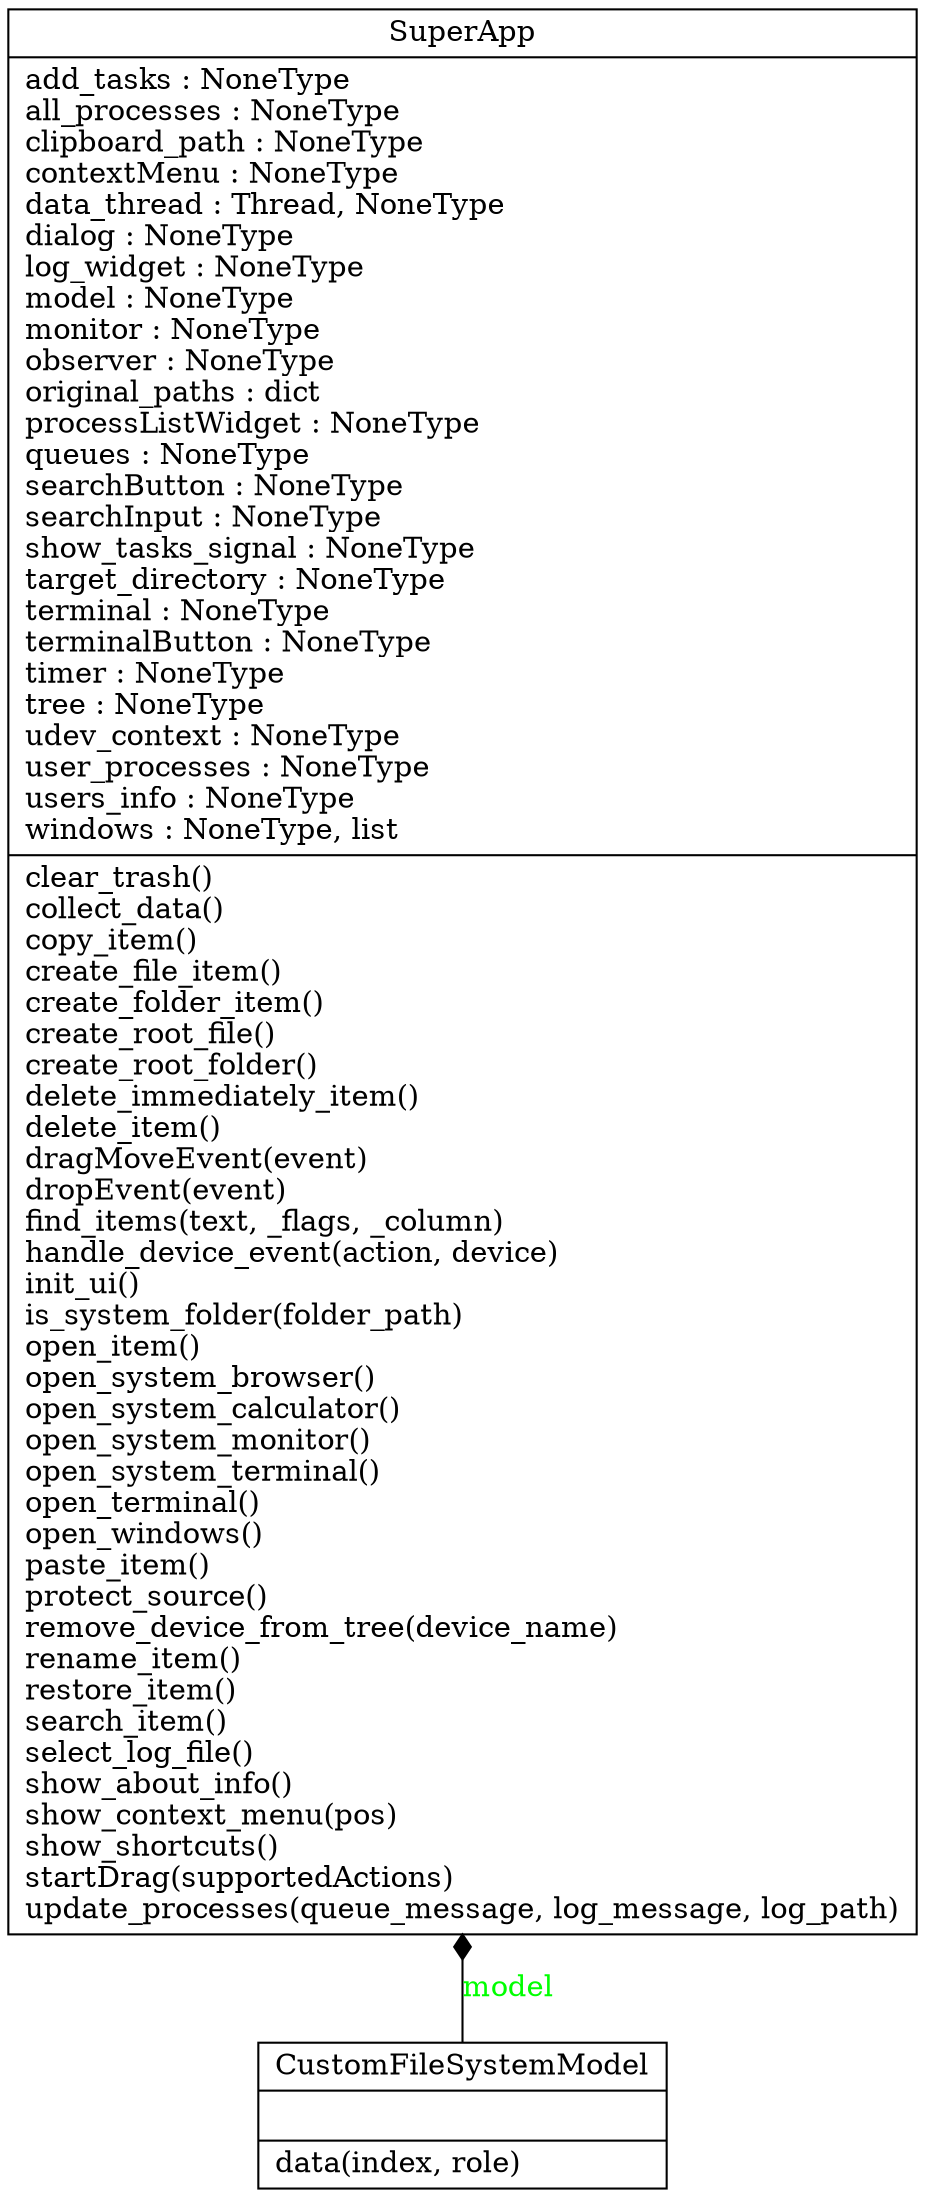 digraph "classes_dot" {
rankdir=BT
charset="utf-8"
"main.CustomFileSystemModel" [color="black", fontcolor="black", label="{CustomFileSystemModel|\l|data(index, role)\l}", shape="record", style="solid"];
"main.SuperApp" [color="black", fontcolor="black", label="{SuperApp|add_tasks : NoneType\lall_processes : NoneType\lclipboard_path : NoneType\lcontextMenu : NoneType\ldata_thread : Thread, NoneType\ldialog : NoneType\llog_widget : NoneType\lmodel : NoneType\lmonitor : NoneType\lobserver : NoneType\loriginal_paths : dict\lprocessListWidget : NoneType\lqueues : NoneType\lsearchButton : NoneType\lsearchInput : NoneType\lshow_tasks_signal : NoneType\ltarget_directory : NoneType\lterminal : NoneType\lterminalButton : NoneType\ltimer : NoneType\ltree : NoneType\ludev_context : NoneType\luser_processes : NoneType\lusers_info : NoneType\lwindows : NoneType, list\l|clear_trash()\lcollect_data()\lcopy_item()\lcreate_file_item()\lcreate_folder_item()\lcreate_root_file()\lcreate_root_folder()\ldelete_immediately_item()\ldelete_item()\ldragMoveEvent(event)\ldropEvent(event)\lfind_items(text, _flags, _column)\lhandle_device_event(action, device)\linit_ui()\lis_system_folder(folder_path)\lopen_item()\lopen_system_browser()\lopen_system_calculator()\lopen_system_monitor()\lopen_system_terminal()\lopen_terminal()\lopen_windows()\lpaste_item()\lprotect_source()\lremove_device_from_tree(device_name)\lrename_item()\lrestore_item()\lsearch_item()\lselect_log_file()\lshow_about_info()\lshow_context_menu(pos)\lshow_shortcuts()\lstartDrag(supportedActions)\lupdate_processes(queue_message, log_message, log_path)\l}", shape="record", style="solid"];
"main.CustomFileSystemModel" -> "main.SuperApp" [arrowhead="diamond", arrowtail="none", fontcolor="green", label="model", style="solid"];
}

